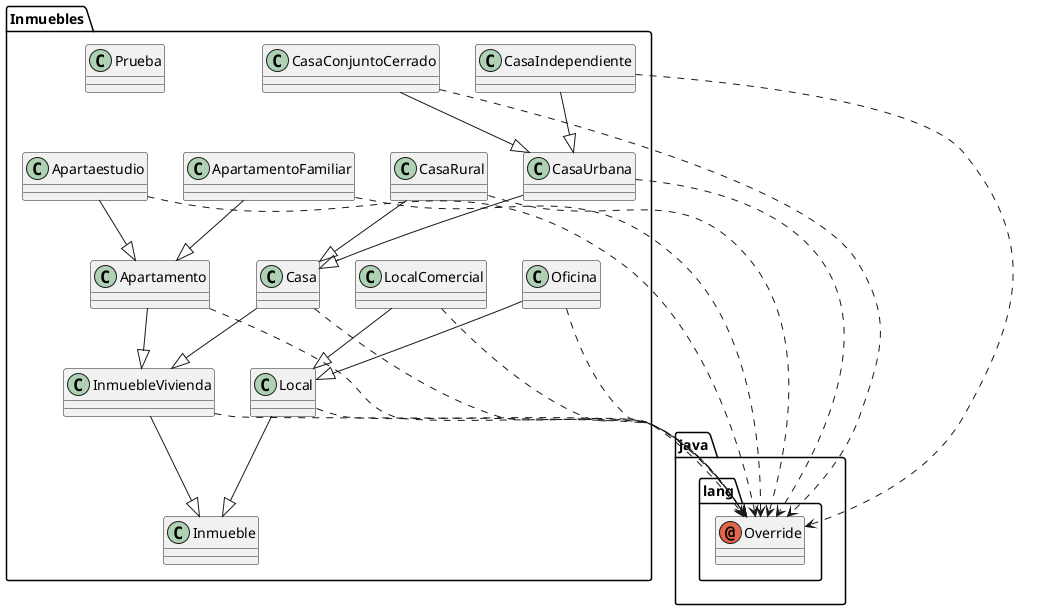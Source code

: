 @startuml
annotation java.lang.Override
class Inmuebles.Apartaestudio
class Inmuebles.Apartamento
class Inmuebles.ApartamentoFamiliar
class Inmuebles.Casa
class Inmuebles.CasaConjuntoCerrado
class Inmuebles.CasaIndependiente
class Inmuebles.CasaRural
class Inmuebles.CasaUrbana
class Inmuebles.Inmueble
class Inmuebles.InmuebleVivienda
class Inmuebles.Local
class Inmuebles.LocalComercial
class Inmuebles.Oficina
class Inmuebles.Prueba
Inmuebles.Apartaestudio ..> java.lang.Override
Inmuebles.Apartaestudio --|> Inmuebles.Apartamento
Inmuebles.Apartamento ..> java.lang.Override
Inmuebles.Apartamento --|> Inmuebles.InmuebleVivienda
Inmuebles.ApartamentoFamiliar ..> java.lang.Override
Inmuebles.ApartamentoFamiliar --|> Inmuebles.Apartamento
Inmuebles.Casa ..> java.lang.Override
Inmuebles.Casa --|> Inmuebles.InmuebleVivienda
Inmuebles.CasaConjuntoCerrado ..> java.lang.Override
Inmuebles.CasaConjuntoCerrado --|> Inmuebles.CasaUrbana
Inmuebles.CasaIndependiente ..> java.lang.Override
Inmuebles.CasaIndependiente --|> Inmuebles.CasaUrbana
Inmuebles.CasaRural ..> java.lang.Override
Inmuebles.CasaRural --|> Inmuebles.Casa
Inmuebles.CasaUrbana ..> java.lang.Override
Inmuebles.CasaUrbana --|> Inmuebles.Casa
Inmuebles.InmuebleVivienda ..> java.lang.Override
Inmuebles.InmuebleVivienda --|> Inmuebles.Inmueble
Inmuebles.Local ..> java.lang.Override
Inmuebles.Local --|> Inmuebles.Inmueble
Inmuebles.LocalComercial ..> java.lang.Override
Inmuebles.LocalComercial --|> Inmuebles.Local
Inmuebles.Oficina ..> java.lang.Override
Inmuebles.Oficina --|> Inmuebles.Local
@enduml
